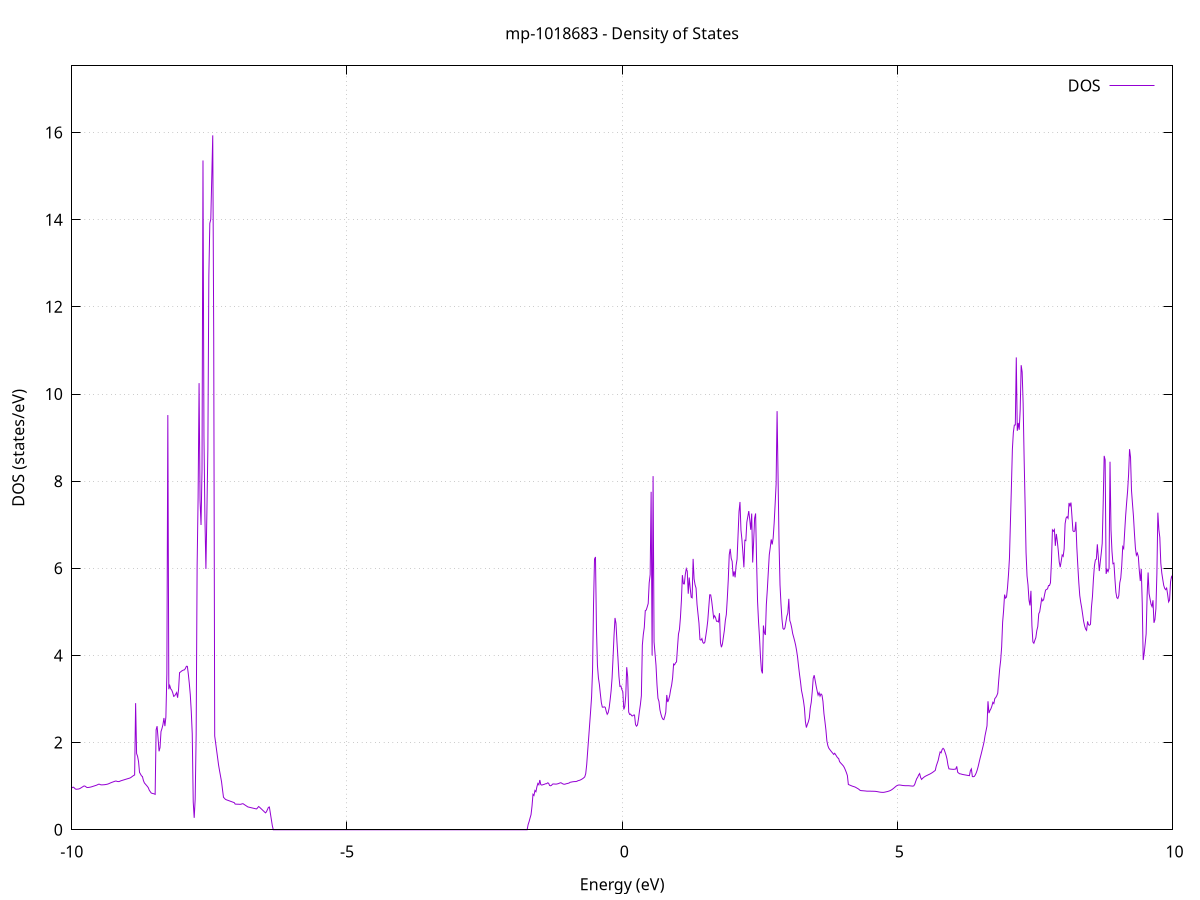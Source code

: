 set title 'mp-1018683 - Density of States'
set xlabel 'Energy (eV)'
set ylabel 'DOS (states/eV)'
set grid
set xrange [-10:10]
set yrange [0:17.530]
set xzeroaxis lt -1
set terminal png size 800,600
set output 'mp-1018683_dos_gnuplot.png'
plot '-' using 1:2 with lines title 'DOS'
-20.602400 0.000000
-20.584600 0.000000
-20.566900 0.000000
-20.549100 0.000000
-20.531400 0.000000
-20.513700 0.000000
-20.495900 0.000000
-20.478200 0.000000
-20.460400 0.000000
-20.442700 0.000000
-20.425000 0.000000
-20.407200 0.000000
-20.389500 0.000000
-20.371700 0.000000
-20.354000 0.000000
-20.336300 0.000000
-20.318500 0.000000
-20.300800 0.000000
-20.283000 0.000000
-20.265300 0.000000
-20.247600 0.000000
-20.229800 0.000000
-20.212100 0.000000
-20.194300 0.000000
-20.176600 0.000000
-20.158900 0.000000
-20.141100 0.000000
-20.123400 0.000000
-20.105600 0.000000
-20.087900 0.000000
-20.070200 0.000000
-20.052400 0.000000
-20.034700 0.000000
-20.016900 0.000000
-19.999200 0.000000
-19.981400 0.000000
-19.963700 0.000000
-19.946000 0.000000
-19.928200 0.000000
-19.910500 0.000000
-19.892700 0.000000
-19.875000 0.000000
-19.857300 0.000000
-19.839500 0.000000
-19.821800 0.000000
-19.804000 0.000000
-19.786300 0.000000
-19.768600 0.000000
-19.750800 0.000000
-19.733100 0.000000
-19.715300 0.000000
-19.697600 0.000000
-19.679900 0.000000
-19.662100 0.000000
-19.644400 0.000000
-19.626600 0.000000
-19.608900 0.000000
-19.591200 0.000000
-19.573400 0.000000
-19.555700 0.000000
-19.537900 0.000000
-19.520200 0.000000
-19.502500 0.000000
-19.484700 0.000000
-19.467000 0.000000
-19.449200 0.000000
-19.431500 0.000000
-19.413700 0.000000
-19.396000 0.000000
-19.378300 0.000000
-19.360500 0.000000
-19.342800 0.000000
-19.325000 0.000000
-19.307300 0.000000
-19.289600 0.000000
-19.271800 0.000000
-19.254100 0.000000
-19.236300 0.000000
-19.218600 0.000000
-19.200900 0.000000
-19.183100 0.000000
-19.165400 0.000000
-19.147600 0.000000
-19.129900 0.000000
-19.112200 0.000000
-19.094400 0.000000
-19.076700 0.000000
-19.058900 0.000000
-19.041200 0.000000
-19.023500 0.000000
-19.005700 0.000000
-18.988000 25.632600
-18.970200 54.754100
-18.952500 51.368100
-18.934700 82.438800
-18.917000 51.165200
-18.899300 106.281000
-18.881500 233.448600
-18.863800 123.093800
-18.846000 0.000000
-18.828300 0.000000
-18.810600 0.000000
-18.792800 0.000000
-18.775100 0.000000
-18.757300 0.000000
-18.739600 0.000000
-18.721900 0.000000
-18.704100 0.000000
-18.686400 0.000000
-18.668600 0.000000
-18.650900 0.000000
-18.633200 0.000000
-18.615400 0.000000
-18.597700 0.000000
-18.579900 0.000000
-18.562200 0.000000
-18.544500 0.000000
-18.526700 0.000000
-18.509000 0.000000
-18.491200 0.000000
-18.473500 0.000000
-18.455800 0.000000
-18.438000 0.000000
-18.420300 0.000000
-18.402500 0.000000
-18.384800 0.000000
-18.367000 0.000000
-18.349300 0.000000
-18.331600 0.000000
-18.313800 0.000000
-18.296100 0.000000
-18.278300 0.000000
-18.260600 0.000000
-18.242900 0.000000
-18.225100 0.000000
-18.207400 0.000000
-18.189600 0.000000
-18.171900 0.000000
-18.154200 0.000000
-18.136400 0.000000
-18.118700 0.000000
-18.100900 0.000000
-18.083200 0.000000
-18.065500 0.000000
-18.047700 0.000000
-18.030000 0.000000
-18.012200 0.000000
-17.994500 0.000000
-17.976800 0.000000
-17.959000 0.000000
-17.941300 0.000000
-17.923500 0.000000
-17.905800 0.000000
-17.888100 0.000000
-17.870300 0.000000
-17.852600 0.000000
-17.834800 0.000000
-17.817100 0.000000
-17.799300 0.000000
-17.781600 0.000000
-17.763900 0.000000
-17.746100 0.000000
-17.728400 0.000000
-17.710600 0.000000
-17.692900 0.000000
-17.675200 0.000000
-17.657400 0.000000
-17.639700 0.000000
-17.621900 0.000000
-17.604200 0.000000
-17.586500 0.000000
-17.568700 0.000000
-17.551000 0.000000
-17.533200 0.000000
-17.515500 0.000000
-17.497800 0.000000
-17.480000 0.000000
-17.462300 0.000000
-17.444500 0.000000
-17.426800 0.000000
-17.409100 0.000000
-17.391300 0.000000
-17.373600 0.000000
-17.355800 0.000000
-17.338100 0.000000
-17.320400 0.000000
-17.302600 0.000000
-17.284900 0.000000
-17.267100 0.000000
-17.249400 0.000000
-17.231600 0.000000
-17.213900 0.000000
-17.196200 0.000000
-17.178400 0.000000
-17.160700 0.000000
-17.142900 0.000000
-17.125200 0.000000
-17.107500 0.000000
-17.089700 0.000000
-17.072000 0.000000
-17.054200 0.000000
-17.036500 0.000000
-17.018800 0.000000
-17.001000 0.000000
-16.983300 0.000000
-16.965500 0.000000
-16.947800 0.000000
-16.930100 0.000000
-16.912300 0.000000
-16.894600 0.000000
-16.876800 0.000000
-16.859100 0.000000
-16.841400 0.000000
-16.823600 0.000000
-16.805900 0.000000
-16.788100 0.000000
-16.770400 0.000000
-16.752700 0.000000
-16.734900 0.000000
-16.717200 0.000000
-16.699400 0.000000
-16.681700 0.000000
-16.663900 0.000000
-16.646200 0.000000
-16.628500 0.000000
-16.610700 0.000000
-16.593000 0.000000
-16.575200 0.000000
-16.557500 0.000000
-16.539800 0.000000
-16.522000 0.000000
-16.504300 0.000000
-16.486500 0.000000
-16.468800 0.000000
-16.451100 0.000000
-16.433300 0.000000
-16.415600 0.000000
-16.397800 0.000000
-16.380100 0.000000
-16.362400 0.000000
-16.344600 0.000000
-16.326900 0.000000
-16.309100 0.000000
-16.291400 0.000000
-16.273700 0.000000
-16.255900 0.000000
-16.238200 0.000000
-16.220400 0.000000
-16.202700 0.000000
-16.185000 0.000000
-16.167200 0.000000
-16.149500 0.000000
-16.131700 0.000000
-16.114000 0.000000
-16.096200 0.000000
-16.078500 0.000000
-16.060800 0.000000
-16.043000 0.000000
-16.025300 0.000000
-16.007500 0.000000
-15.989800 0.000000
-15.972100 0.000000
-15.954300 0.000000
-15.936600 0.000000
-15.918800 0.000000
-15.901100 0.000000
-15.883400 0.000000
-15.865600 0.000000
-15.847900 0.000000
-15.830100 0.000000
-15.812400 0.000000
-15.794700 0.000000
-15.776900 0.000000
-15.759200 0.000000
-15.741400 0.000000
-15.723700 0.000000
-15.706000 0.000000
-15.688200 0.000000
-15.670500 0.000000
-15.652700 0.000000
-15.635000 0.000000
-15.617300 0.000000
-15.599500 0.000000
-15.581800 0.000000
-15.564000 0.000000
-15.546300 0.000000
-15.528500 0.000000
-15.510800 0.000000
-15.493100 0.000000
-15.475300 0.000000
-15.457600 0.000000
-15.439800 0.000000
-15.422100 0.000000
-15.404400 0.000000
-15.386600 0.000000
-15.368900 0.000000
-15.351100 0.000000
-15.333400 0.000000
-15.315700 0.000000
-15.297900 0.000000
-15.280200 0.000000
-15.262400 0.000000
-15.244700 0.000000
-15.227000 0.000000
-15.209200 0.000000
-15.191500 0.000000
-15.173700 0.000000
-15.156000 0.000000
-15.138300 0.000000
-15.120500 0.000000
-15.102800 0.000000
-15.085000 0.000000
-15.067300 0.000000
-15.049600 0.000000
-15.031800 0.000000
-15.014100 0.000000
-14.996300 0.000000
-14.978600 0.000000
-14.960800 0.000000
-14.943100 0.000000
-14.925400 0.000000
-14.907600 0.000000
-14.889900 0.000000
-14.872100 0.000000
-14.854400 0.000000
-14.836700 0.000000
-14.818900 0.000000
-14.801200 0.000000
-14.783400 0.000000
-14.765700 0.000000
-14.748000 0.000000
-14.730200 0.000000
-14.712500 0.000000
-14.694700 0.000000
-14.677000 0.000000
-14.659300 0.000000
-14.641500 0.000000
-14.623800 0.000000
-14.606000 0.000000
-14.588300 0.000000
-14.570600 0.000000
-14.552800 0.000000
-14.535100 0.000000
-14.517300 0.000000
-14.499600 0.000000
-14.481800 0.000000
-14.464100 0.000000
-14.446400 0.000000
-14.428600 0.000000
-14.410900 0.000000
-14.393100 0.000000
-14.375400 0.000000
-14.357700 0.000000
-14.339900 0.000000
-14.322200 0.000000
-14.304400 0.000000
-14.286700 0.000000
-14.269000 0.000000
-14.251200 0.000000
-14.233500 0.000000
-14.215700 0.000000
-14.198000 0.000000
-14.180300 0.000000
-14.162500 0.000000
-14.144800 0.000000
-14.127000 0.000000
-14.109300 0.000000
-14.091600 0.000000
-14.073800 0.000000
-14.056100 0.000000
-14.038300 0.000000
-14.020600 0.000000
-14.002900 0.000000
-13.985100 0.000000
-13.967400 0.000000
-13.949600 0.000000
-13.931900 0.000000
-13.914100 0.000000
-13.896400 0.000000
-13.878700 0.000000
-13.860900 0.000000
-13.843200 0.000000
-13.825400 0.000000
-13.807700 0.000000
-13.790000 0.000000
-13.772200 0.000000
-13.754500 0.000000
-13.736700 0.000000
-13.719000 0.000000
-13.701300 0.000000
-13.683500 0.000000
-13.665800 0.000000
-13.648000 0.000000
-13.630300 0.000000
-13.612600 0.000000
-13.594800 0.000000
-13.577100 0.000000
-13.559300 0.000000
-13.541600 0.000000
-13.523900 0.000000
-13.506100 0.000000
-13.488400 0.000000
-13.470600 0.000000
-13.452900 0.000000
-13.435200 0.000000
-13.417400 0.000000
-13.399700 0.000000
-13.381900 0.000000
-13.364200 0.000000
-13.346400 0.000000
-13.328700 0.000000
-13.311000 0.000000
-13.293200 0.000000
-13.275500 0.000000
-13.257700 0.000000
-13.240000 0.000000
-13.222300 0.000000
-13.204500 0.000000
-13.186800 0.000000
-13.169000 0.000000
-13.151300 0.000000
-13.133600 0.000000
-13.115800 0.000000
-13.098100 0.000000
-13.080300 0.000000
-13.062600 0.000000
-13.044900 0.000000
-13.027100 0.000000
-13.009400 0.000000
-12.991600 0.000000
-12.973900 0.000000
-12.956200 0.000000
-12.938400 0.000000
-12.920700 0.000000
-12.902900 0.000000
-12.885200 0.000000
-12.867500 0.000000
-12.849700 0.000000
-12.832000 0.000000
-12.814200 0.000000
-12.796500 0.000000
-12.778700 0.000000
-12.761000 0.000000
-12.743300 0.000000
-12.725500 0.000000
-12.707800 0.000000
-12.690000 0.000000
-12.672300 0.000000
-12.654600 0.000000
-12.636800 0.000000
-12.619100 0.000000
-12.601300 0.000000
-12.583600 0.000000
-12.565900 0.000000
-12.548100 0.000000
-12.530400 0.000000
-12.512600 0.000000
-12.494900 0.000000
-12.477200 0.000000
-12.459400 0.000000
-12.441700 0.000000
-12.423900 0.000000
-12.406200 0.000000
-12.388500 0.000000
-12.370700 0.000000
-12.353000 0.000000
-12.335200 0.000000
-12.317500 0.000000
-12.299800 0.000000
-12.282000 0.000000
-12.264300 0.000000
-12.246500 0.000000
-12.228800 0.000000
-12.211000 0.000000
-12.193300 0.000000
-12.175600 0.000000
-12.157800 0.000000
-12.140100 0.000000
-12.122300 0.000000
-12.104600 0.000000
-12.086900 0.000000
-12.069100 0.000000
-12.051400 0.000000
-12.033600 0.000000
-12.015900 0.000000
-11.998200 0.000000
-11.980400 0.000000
-11.962700 0.000000
-11.944900 0.000000
-11.927200 0.000000
-11.909500 0.000000
-11.891700 0.000000
-11.874000 0.000000
-11.856200 0.000000
-11.838500 0.000000
-11.820800 0.000000
-11.803000 0.000000
-11.785300 0.000000
-11.767500 0.000000
-11.749800 0.000000
-11.732100 0.000000
-11.714300 0.000000
-11.696600 0.000000
-11.678800 0.000000
-11.661100 0.000000
-11.643300 0.000000
-11.625600 0.000000
-11.607900 0.000000
-11.590100 0.000000
-11.572400 0.000000
-11.554600 0.000000
-11.536900 0.000000
-11.519200 0.000000
-11.501400 0.000000
-11.483700 0.000000
-11.465900 0.000000
-11.448200 0.000000
-11.430500 0.000000
-11.412700 0.000000
-11.395000 0.000000
-11.377200 0.000000
-11.359500 0.000000
-11.341800 0.000000
-11.324000 0.000000
-11.306300 0.000000
-11.288500 0.000000
-11.270800 0.000000
-11.253100 0.000000
-11.235300 0.000000
-11.217600 0.000000
-11.199800 0.000000
-11.182100 0.000000
-11.164400 0.000000
-11.146600 0.000000
-11.128900 0.000000
-11.111100 0.000000
-11.093400 0.000000
-11.075600 0.000000
-11.057900 0.000000
-11.040200 0.000000
-11.022400 0.000000
-11.004700 0.000000
-10.986900 0.000000
-10.969200 0.000000
-10.951500 0.000000
-10.933700 0.000000
-10.916000 0.000000
-10.898200 0.000000
-10.880500 0.000000
-10.862800 0.000000
-10.845000 0.000000
-10.827300 0.000000
-10.809500 0.000000
-10.791800 0.000000
-10.774100 0.000000
-10.756300 0.000000
-10.738600 0.000000
-10.720800 0.000000
-10.703100 0.000000
-10.685400 0.000000
-10.667600 0.000000
-10.649900 0.000000
-10.632100 0.000000
-10.614400 0.000000
-10.596600 0.000000
-10.578900 0.000000
-10.561200 0.000000
-10.543400 0.000000
-10.525700 0.000000
-10.507900 0.000000
-10.490200 0.000000
-10.472500 0.000000
-10.454700 0.000000
-10.437000 0.000000
-10.419200 0.000000
-10.401500 0.000000
-10.383800 0.000000
-10.366000 0.000000
-10.348300 0.000000
-10.330500 0.000000
-10.312800 0.000000
-10.295100 0.000000
-10.277300 0.000000
-10.259600 0.071300
-10.241800 0.350900
-10.224100 0.640000
-10.206400 0.867200
-10.188600 0.919000
-10.170900 0.863100
-10.153100 0.906400
-10.135400 0.965200
-10.117700 0.963300
-10.099900 0.932400
-10.082200 0.891700
-10.064400 0.892800
-10.046700 0.909100
-10.028900 0.925300
-10.011200 0.944000
-9.993500 0.967800
-9.975700 0.978900
-9.958000 0.966000
-9.940200 0.941900
-9.922500 0.929500
-9.904800 0.931700
-9.887000 0.933900
-9.869300 0.938100
-9.851500 0.947200
-9.833800 0.961200
-9.816100 0.975400
-9.798300 0.989600
-9.780600 1.003800
-9.762800 1.003600
-9.745100 0.987900
-9.727400 0.971400
-9.709600 0.969400
-9.691900 0.972300
-9.674100 0.976000
-9.656400 0.980600
-9.638700 0.986800
-9.620900 0.994100
-9.603200 1.001400
-9.585400 1.008700
-9.567700 1.015900
-9.550000 1.023200
-9.532200 1.033300
-9.514500 1.045500
-9.496700 1.045400
-9.479000 1.034200
-9.461200 1.030400
-9.443500 1.031500
-9.425800 1.032600
-9.408000 1.034200
-9.390300 1.037300
-9.372500 1.041400
-9.354800 1.045700
-9.337100 1.053000
-9.319300 1.062800
-9.301600 1.072800
-9.283800 1.082200
-9.266100 1.090700
-9.248400 1.099000
-9.230600 1.107300
-9.212900 1.115600
-9.195100 1.118700
-9.177400 1.110100
-9.159700 1.106300
-9.141900 1.106500
-9.124200 1.115500
-9.106400 1.124700
-9.088700 1.131500
-9.071000 1.138600
-9.053200 1.145600
-9.035500 1.152600
-9.017700 1.159600
-9.000000 1.166400
-8.982300 1.173100
-8.964500 1.179800
-8.946800 1.186500
-8.929000 1.197500
-8.911300 1.214000
-8.893500 1.230600
-8.875800 1.246200
-8.858100 1.258100
-8.840300 2.905600
-8.822600 1.749700
-8.804800 1.686100
-8.787100 1.565800
-8.769400 1.318300
-8.751600 1.278300
-8.733900 1.238300
-8.716100 1.220600
-8.698400 1.128700
-8.680700 1.075200
-8.662900 1.048900
-8.645200 1.022500
-8.627400 0.996100
-8.609700 0.965000
-8.592000 0.908200
-8.574200 0.875000
-8.556500 0.843600
-8.538700 0.835300
-8.521000 0.829900
-8.503300 0.824500
-8.485500 0.812700
-8.467800 2.294500
-8.450000 2.377400
-8.432300 2.101800
-8.414600 1.800900
-8.396800 1.885700
-8.379100 2.252600
-8.361300 2.324200
-8.343600 2.414100
-8.325800 2.564500
-8.308100 2.377500
-8.290400 2.587000
-8.272600 3.574400
-8.254900 9.517200
-8.237100 3.225300
-8.219400 3.308000
-8.201700 3.233200
-8.183900 3.205000
-8.166200 3.146800
-8.148400 3.061400
-8.130700 3.074200
-8.113000 3.110000
-8.095200 3.148500
-8.077500 3.030100
-8.059700 3.221900
-8.042000 3.606400
-8.024300 3.620400
-8.006500 3.640800
-7.988800 3.654400
-7.971000 3.665400
-7.953300 3.670100
-7.935600 3.701600
-7.917800 3.752100
-7.900100 3.749800
-7.882300 3.570100
-7.864600 3.355500
-7.846900 3.100000
-7.829100 2.718000
-7.811400 2.205100
-7.793600 0.638900
-7.775900 0.274400
-7.758100 0.705000
-7.740400 2.178000
-7.722700 6.057500
-7.704900 7.622200
-7.687200 10.249300
-7.669400 7.548200
-7.651700 6.994300
-7.634000 8.248400
-7.616200 15.358700
-7.598500 9.040100
-7.580700 7.145400
-7.563000 5.986100
-7.545300 7.278700
-7.527500 8.736100
-7.509800 12.707900
-7.492000 13.916200
-7.474300 14.012300
-7.456600 14.965400
-7.438800 15.936100
-7.421100 11.296000
-7.403300 2.153000
-7.385600 1.984900
-7.367900 1.816700
-7.350100 1.648500
-7.332400 1.480700
-7.314600 1.351200
-7.296900 1.227300
-7.279200 1.103300
-7.261400 0.919200
-7.243700 0.746000
-7.225900 0.722100
-7.208200 0.698300
-7.190400 0.687900
-7.172700 0.679700
-7.155000 0.671600
-7.137200 0.663500
-7.119500 0.655400
-7.101700 0.647300
-7.084000 0.639100
-7.066300 0.631000
-7.048500 0.622900
-7.030800 0.589100
-7.013000 0.588100
-6.995300 0.587100
-6.977600 0.586200
-6.959800 0.585200
-6.942100 0.584200
-6.924300 0.586100
-6.906600 0.596000
-6.888900 0.598200
-6.871100 0.583300
-6.853400 0.568400
-6.835600 0.553600
-6.817900 0.538700
-6.800200 0.524200
-6.782400 0.518900
-6.764700 0.513600
-6.746900 0.508200
-6.729200 0.502900
-6.711400 0.497600
-6.693700 0.492200
-6.676000 0.486900
-6.658200 0.481600
-6.640500 0.478900
-6.622700 0.506300
-6.605000 0.533800
-6.587300 0.516400
-6.569500 0.495000
-6.551800 0.473600
-6.534000 0.452300
-6.516300 0.430900
-6.498600 0.409500
-6.480800 0.388200
-6.463100 0.412500
-6.445300 0.463200
-6.427600 0.514000
-6.409900 0.522800
-6.392100 0.380500
-6.374400 0.238200
-6.356600 0.095800
-6.338900 0.000000
-6.321200 0.000000
-6.303400 0.000000
-6.285700 0.000000
-6.267900 0.000000
-6.250200 0.000000
-6.232500 0.000000
-6.214700 0.000000
-6.197000 0.000000
-6.179200 0.000000
-6.161500 0.000000
-6.143700 0.000000
-6.126000 0.000000
-6.108300 0.000000
-6.090500 0.000000
-6.072800 0.000000
-6.055000 0.000000
-6.037300 0.000000
-6.019600 0.000000
-6.001800 0.000000
-5.984100 0.000000
-5.966300 0.000000
-5.948600 0.000000
-5.930900 0.000000
-5.913100 0.000000
-5.895400 0.000000
-5.877600 0.000000
-5.859900 0.000000
-5.842200 0.000000
-5.824400 0.000000
-5.806700 0.000000
-5.788900 0.000000
-5.771200 0.000000
-5.753500 0.000000
-5.735700 0.000000
-5.718000 0.000000
-5.700200 0.000000
-5.682500 0.000000
-5.664800 0.000000
-5.647000 0.000000
-5.629300 0.000000
-5.611500 0.000000
-5.593800 0.000000
-5.576000 0.000000
-5.558300 0.000000
-5.540600 0.000000
-5.522800 0.000000
-5.505100 0.000000
-5.487300 0.000000
-5.469600 0.000000
-5.451900 0.000000
-5.434100 0.000000
-5.416400 0.000000
-5.398600 0.000000
-5.380900 0.000000
-5.363200 0.000000
-5.345400 0.000000
-5.327700 0.000000
-5.309900 0.000000
-5.292200 0.000000
-5.274500 0.000000
-5.256700 0.000000
-5.239000 0.000000
-5.221200 0.000000
-5.203500 0.000000
-5.185800 0.000000
-5.168000 0.000000
-5.150300 0.000000
-5.132500 0.000000
-5.114800 0.000000
-5.097100 0.000000
-5.079300 0.000000
-5.061600 0.000000
-5.043800 0.000000
-5.026100 0.000000
-5.008300 0.000000
-4.990600 0.000000
-4.972900 0.000000
-4.955100 0.000000
-4.937400 0.000000
-4.919600 0.000000
-4.901900 0.000000
-4.884200 0.000000
-4.866400 0.000000
-4.848700 0.000000
-4.830900 0.000000
-4.813200 0.000000
-4.795500 0.000000
-4.777700 0.000000
-4.760000 0.000000
-4.742200 0.000000
-4.724500 0.000000
-4.706800 0.000000
-4.689000 0.000000
-4.671300 0.000000
-4.653500 0.000000
-4.635800 0.000000
-4.618100 0.000000
-4.600300 0.000000
-4.582600 0.000000
-4.564800 0.000000
-4.547100 0.000000
-4.529400 0.000000
-4.511600 0.000000
-4.493900 0.000000
-4.476100 0.000000
-4.458400 0.000000
-4.440600 0.000000
-4.422900 0.000000
-4.405200 0.000000
-4.387400 0.000000
-4.369700 0.000000
-4.351900 0.000000
-4.334200 0.000000
-4.316500 0.000000
-4.298700 0.000000
-4.281000 0.000000
-4.263200 0.000000
-4.245500 0.000000
-4.227800 0.000000
-4.210000 0.000000
-4.192300 0.000000
-4.174500 0.000000
-4.156800 0.000000
-4.139100 0.000000
-4.121300 0.000000
-4.103600 0.000000
-4.085800 0.000000
-4.068100 0.000000
-4.050400 0.000000
-4.032600 0.000000
-4.014900 0.000000
-3.997100 0.000000
-3.979400 0.000000
-3.961700 0.000000
-3.943900 0.000000
-3.926200 0.000000
-3.908400 0.000000
-3.890700 0.000000
-3.872900 0.000000
-3.855200 0.000000
-3.837500 0.000000
-3.819700 0.000000
-3.802000 0.000000
-3.784200 0.000000
-3.766500 0.000000
-3.748800 0.000000
-3.731000 0.000000
-3.713300 0.000000
-3.695500 0.000000
-3.677800 0.000000
-3.660100 0.000000
-3.642300 0.000000
-3.624600 0.000000
-3.606800 0.000000
-3.589100 0.000000
-3.571400 0.000000
-3.553600 0.000000
-3.535900 0.000000
-3.518100 0.000000
-3.500400 0.000000
-3.482700 0.000000
-3.464900 0.000000
-3.447200 0.000000
-3.429400 0.000000
-3.411700 0.000000
-3.394000 0.000000
-3.376200 0.000000
-3.358500 0.000000
-3.340700 0.000000
-3.323000 0.000000
-3.305200 0.000000
-3.287500 0.000000
-3.269800 0.000000
-3.252000 0.000000
-3.234300 0.000000
-3.216500 0.000000
-3.198800 0.000000
-3.181100 0.000000
-3.163300 0.000000
-3.145600 0.000000
-3.127800 0.000000
-3.110100 0.000000
-3.092400 0.000000
-3.074600 0.000000
-3.056900 0.000000
-3.039100 0.000000
-3.021400 0.000000
-3.003700 0.000000
-2.985900 0.000000
-2.968200 0.000000
-2.950400 0.000000
-2.932700 0.000000
-2.915000 0.000000
-2.897200 0.000000
-2.879500 0.000000
-2.861700 0.000000
-2.844000 0.000000
-2.826300 0.000000
-2.808500 0.000000
-2.790800 0.000000
-2.773000 0.000000
-2.755300 0.000000
-2.737500 0.000000
-2.719800 0.000000
-2.702100 0.000000
-2.684300 0.000000
-2.666600 0.000000
-2.648800 0.000000
-2.631100 0.000000
-2.613400 0.000000
-2.595600 0.000000
-2.577900 0.000000
-2.560100 0.000000
-2.542400 0.000000
-2.524700 0.000000
-2.506900 0.000000
-2.489200 0.000000
-2.471400 0.000000
-2.453700 0.000000
-2.436000 0.000000
-2.418200 0.000000
-2.400500 0.000000
-2.382700 0.000000
-2.365000 0.000000
-2.347300 0.000000
-2.329500 0.000000
-2.311800 0.000000
-2.294000 0.000000
-2.276300 0.000000
-2.258500 0.000000
-2.240800 0.000000
-2.223100 0.000000
-2.205300 0.000000
-2.187600 0.000000
-2.169800 0.000000
-2.152100 0.000000
-2.134400 0.000000
-2.116600 0.000000
-2.098900 0.000000
-2.081100 0.000000
-2.063400 0.000000
-2.045700 0.000000
-2.027900 0.000000
-2.010200 0.000000
-1.992400 0.000000
-1.974700 0.000000
-1.957000 0.000000
-1.939200 0.000000
-1.921500 0.000000
-1.903700 0.000000
-1.886000 0.000000
-1.868300 0.000000
-1.850500 0.000000
-1.832800 0.000000
-1.815000 0.000000
-1.797300 0.000000
-1.779600 0.000000
-1.761800 0.000000
-1.744100 0.000000
-1.726300 0.000000
-1.708600 0.117200
-1.690800 0.186800
-1.673100 0.270600
-1.655400 0.347800
-1.637600 0.543700
-1.619900 0.813700
-1.602100 0.787600
-1.584400 0.901600
-1.566700 0.873500
-1.548900 0.987400
-1.531200 1.064000
-1.513400 1.033400
-1.495700 1.141400
-1.478000 1.036100
-1.460200 1.025300
-1.442500 1.033100
-1.424700 1.039000
-1.407000 1.047700
-1.389300 1.056400
-1.371500 1.058400
-1.353800 1.077500
-1.336000 1.067500
-1.318300 1.016400
-1.300600 1.009600
-1.282800 1.020600
-1.265100 1.047000
-1.247300 1.051400
-1.229600 1.050000
-1.211900 1.047700
-1.194100 1.048500
-1.176400 1.053400
-1.158600 1.059500
-1.140900 1.069000
-1.123100 1.078700
-1.105400 1.075400
-1.087700 1.060200
-1.069900 1.049100
-1.052200 1.044200
-1.034400 1.047900
-1.016700 1.056200
-0.999000 1.060800
-0.981200 1.066500
-0.963500 1.073100
-0.945700 1.089900
-0.928000 1.093100
-0.910300 1.098800
-0.892500 1.102200
-0.874800 1.105100
-0.857000 1.106700
-0.839300 1.107100
-0.821600 1.112900
-0.803800 1.125800
-0.786100 1.131100
-0.768300 1.137700
-0.750600 1.148400
-0.732900 1.161200
-0.715100 1.174900
-0.697400 1.192300
-0.679600 1.213600
-0.661900 1.287300
-0.644200 1.493400
-0.626400 1.805800
-0.608700 2.102900
-0.590900 2.411600
-0.573200 2.717200
-0.555400 3.047100
-0.537700 3.658800
-0.520000 5.163300
-0.502200 6.212100
-0.484500 6.260000
-0.466700 4.618900
-0.449000 3.774200
-0.431300 3.488800
-0.413500 3.333400
-0.395800 3.118500
-0.378000 2.917800
-0.360300 2.814700
-0.342600 2.813100
-0.324800 2.821200
-0.307100 2.809500
-0.289300 2.718800
-0.271600 2.650200
-0.253900 2.686400
-0.236100 2.798000
-0.218400 2.980000
-0.200600 3.188400
-0.182900 3.483000
-0.165200 3.951300
-0.147400 4.460400
-0.129700 4.861100
-0.111900 4.736600
-0.094200 4.313200
-0.076500 3.946000
-0.058700 3.527500
-0.041000 3.290100
-0.023200 3.299800
-0.005500 3.221000
0.012300 3.167000
0.030000 2.760000
0.047700 2.827600
0.065500 3.068800
0.083200 3.730900
0.101000 3.506100
0.118700 2.701800
0.136400 2.645900
0.154200 2.653800
0.171900 2.617800
0.189700 2.612600
0.207400 2.631900
0.225100 2.633300
0.242900 2.416500
0.260600 2.377500
0.278400 2.404800
0.296100 2.538300
0.313800 2.714700
0.331600 2.872900
0.349300 3.075500
0.367100 4.237500
0.384800 4.484800
0.402500 4.645000
0.420300 5.028800
0.438000 5.042500
0.455800 5.115100
0.473500 5.191700
0.491200 5.663600
0.509000 5.855500
0.526700 7.756100
0.544500 3.999400
0.562200 8.114800
0.580000 4.309500
0.597700 4.040500
0.615400 3.770400
0.633200 3.327900
0.650900 3.016700
0.668700 2.947300
0.686400 2.754500
0.704100 2.656600
0.721900 2.582100
0.739600 2.538000
0.757400 2.527600
0.775100 2.599300
0.792800 2.696400
0.810600 3.093400
0.828300 2.931400
0.846100 2.988500
0.863800 3.078600
0.881500 3.213700
0.899300 3.321200
0.917000 3.485600
0.934800 3.803300
0.952500 3.784700
0.970200 3.830500
0.988000 3.852300
1.005700 4.182500
1.023500 4.490200
1.041200 4.595600
1.058900 4.867100
1.076700 5.257300
1.094400 5.843600
1.112200 5.645800
1.129900 5.641900
1.147700 5.860400
1.165400 5.991500
1.183100 5.935500
1.200900 5.417300
1.218600 5.789000
1.236400 5.547900
1.254100 5.337100
1.271800 5.322600
1.289600 6.216600
1.307300 5.757600
1.325100 5.622200
1.342800 5.546400
1.360500 5.174600
1.378300 4.954400
1.396000 4.739700
1.413800 4.364600
1.431500 4.350900
1.449200 4.386700
1.467000 4.299000
1.484700 4.278100
1.502500 4.304200
1.520200 4.451400
1.537900 4.606200
1.555700 4.797000
1.573400 5.093600
1.591200 5.392300
1.608900 5.390600
1.626700 5.252900
1.644400 5.065200
1.662100 4.861900
1.679900 4.911500
1.697600 4.866500
1.715400 4.784300
1.733100 4.787000
1.750800 4.769900
1.768600 4.970500
1.786300 4.293400
1.804100 4.189000
1.821800 4.261400
1.839500 4.419900
1.857300 4.575300
1.875000 4.801700
1.892800 4.939300
1.910500 5.302600
1.928200 5.734100
1.946000 6.311700
1.963700 6.446500
1.981500 6.231300
1.999200 6.157100
2.016900 5.812300
2.034700 5.930000
2.052400 5.792700
2.070200 6.060000
2.087900 6.209700
2.105600 6.745600
2.123400 7.298500
2.141100 7.522600
2.158900 6.878000
2.176600 6.655500
2.194400 6.358500
2.212100 6.022200
2.229800 6.644800
2.247600 6.634900
2.265300 7.055000
2.283100 7.187600
2.300800 7.313900
2.318500 7.119800
2.336300 6.884200
2.354000 7.256500
2.371800 6.132600
2.389500 6.621400
2.407200 7.152200
2.425000 7.258700
2.442700 6.178000
2.460500 5.243300
2.478200 4.777500
2.495900 4.416900
2.513700 3.963800
2.531400 3.658500
2.549200 3.588800
2.566900 4.687200
2.584600 4.523100
2.602400 4.471200
2.620100 5.168000
2.637900 5.511000
2.655600 5.914200
2.673300 6.309600
2.691100 6.475500
2.708800 6.662700
2.726600 6.547500
2.744300 6.698400
2.762100 7.039400
2.779800 7.471500
2.797500 7.929100
2.815300 9.607400
2.833000 8.117200
2.850800 6.580200
2.868500 5.620800
2.886200 5.180500
2.904000 4.832700
2.921700 4.620200
2.939500 4.599100
2.957200 4.631600
2.974900 4.764500
2.992700 4.899300
3.010400 4.971200
3.028200 5.300200
3.045900 4.804400
3.063600 4.734100
3.081400 4.630500
3.099100 4.500300
3.116900 4.418500
3.134600 4.332300
3.152300 4.235600
3.170100 4.110400
3.187800 3.956300
3.205600 3.751600
3.223300 3.562900
3.241000 3.394300
3.258800 3.197100
3.276500 3.088400
3.294300 2.962700
3.312000 2.795900
3.329800 2.480800
3.347500 2.346000
3.365200 2.416500
3.383000 2.475300
3.400700 2.562400
3.418500 2.794700
3.436200 2.925500
3.453900 3.166400
3.471700 3.474600
3.489400 3.546800
3.507200 3.426200
3.524900 3.298600
3.542600 3.189300
3.560400 3.090900
3.578100 3.145900
3.595900 3.065900
3.613600 3.117000
3.631300 3.090300
3.649100 2.943600
3.666800 2.665400
3.684600 2.486400
3.702300 2.293600
3.720000 2.038100
3.737800 1.930500
3.755500 1.872100
3.773300 1.841200
3.791000 1.811700
3.808700 1.783800
3.826500 1.757400
3.844200 1.729300
3.862000 1.755800
3.879700 1.722100
3.897500 1.685100
3.915200 1.651000
3.932900 1.638100
3.950700 1.564300
3.968400 1.536400
3.986200 1.512200
4.003900 1.487700
4.021600 1.461400
4.039400 1.421300
4.057100 1.368500
4.074900 1.311100
4.092600 1.243200
4.110300 1.039200
4.128100 1.030000
4.145800 1.020500
4.163600 1.011000
4.181300 1.001500
4.199000 0.994500
4.216800 0.987600
4.234500 0.979300
4.252300 0.966800
4.270000 0.953600
4.287700 0.941200
4.305500 0.924800
4.323200 0.905100
4.341000 0.899300
4.358700 0.896900
4.376400 0.895500
4.394200 0.893400
4.411900 0.891300
4.429700 0.889400
4.447400 0.885600
4.465200 0.885700
4.482900 0.885700
4.500600 0.885600
4.518400 0.885200
4.536100 0.884600
4.553900 0.884200
4.571600 0.883500
4.589300 0.882700
4.607100 0.881200
4.624800 0.877700
4.642600 0.873700
4.660300 0.869200
4.678000 0.865100
4.695800 0.861600
4.713500 0.859500
4.731300 0.859100
4.749000 0.858700
4.766700 0.862200
4.784500 0.867100
4.802200 0.872500
4.820000 0.877600
4.837700 0.884100
4.855400 0.891400
4.873200 0.901100
4.890900 0.913400
4.908700 0.928400
4.926400 0.945400
4.944100 0.963800
4.961900 0.983600
4.979600 1.002600
4.997400 1.016400
5.015100 1.024900
5.032900 1.027900
5.050600 1.026200
5.068300 1.023100
5.086100 1.019100
5.103800 1.015700
5.121600 1.013600
5.139300 1.012200
5.157000 1.011700
5.174800 1.012100
5.192500 1.011700
5.210300 1.010500
5.228000 1.008400
5.245700 1.005800
5.263500 1.003500
5.281200 1.001600
5.299000 1.007800
5.316700 1.043300
5.334400 1.111300
5.352200 1.171800
5.369900 1.205600
5.387700 1.258500
5.405400 1.289300
5.423100 1.201400
5.440900 1.155700
5.458600 1.179500
5.476400 1.199400
5.494100 1.216100
5.511800 1.230300
5.529600 1.241300
5.547300 1.252300
5.565100 1.263400
5.582800 1.274000
5.600600 1.285400
5.618300 1.298300
5.636000 1.312500
5.653800 1.328300
5.671500 1.345600
5.689300 1.362300
5.707000 1.460400
5.724700 1.527700
5.742500 1.593300
5.760200 1.697700
5.778000 1.786600
5.795700 1.766700
5.813400 1.840800
5.831200 1.869000
5.848900 1.846000
5.866700 1.782600
5.884400 1.715600
5.902100 1.627300
5.919900 1.486500
5.937600 1.398700
5.955400 1.394900
5.973100 1.391600
5.990800 1.389100
6.008600 1.387200
6.026300 1.386700
6.044100 1.390500
6.061800 1.393400
6.079600 1.454700
6.097300 1.319500
6.115000 1.300600
6.132800 1.284900
6.150500 1.282600
6.168300 1.275300
6.186000 1.269500
6.203700 1.265000
6.221500 1.260900
6.239200 1.257000
6.257000 1.252700
6.274700 1.248800
6.292400 1.245200
6.310200 1.242200
6.327900 1.357700
6.345700 1.396800
6.363400 1.220700
6.381100 1.217500
6.398900 1.224400
6.416600 1.258600
6.434400 1.307400
6.452100 1.373900
6.469800 1.456500
6.487600 1.553900
6.505300 1.648300
6.523100 1.735000
6.540800 1.826400
6.558500 1.920600
6.576300 2.017600
6.594000 2.161400
6.611800 2.270100
6.629500 2.384600
6.647300 2.949100
6.665000 2.676800
6.682700 2.736000
6.700500 2.777100
6.718200 2.839000
6.736000 2.925000
6.753700 2.896100
6.771400 3.010300
6.789200 3.036700
6.806900 3.077000
6.824700 3.134700
6.842400 3.430300
6.860100 3.694300
6.877900 3.887900
6.895600 4.195000
6.913400 4.763300
6.931100 5.029500
6.948800 5.396100
6.966600 5.316100
6.984300 5.341800
7.002100 5.555000
7.019800 5.855100
7.037500 6.234100
7.055300 7.066600
7.073000 7.872500
7.090800 8.734300
7.108500 9.119600
7.126200 9.286400
7.144000 9.289600
7.161700 10.840400
7.179500 9.155500
7.197200 9.336300
7.215000 9.179000
7.232700 9.647400
7.250400 10.661800
7.268200 10.504300
7.285900 9.789500
7.303700 8.543600
7.321400 7.489300
7.339100 6.358700
7.356900 5.825400
7.374600 5.618400
7.392400 5.272000
7.410100 5.147600
7.427800 5.483900
7.445600 4.686900
7.463300 4.310500
7.481100 4.280400
7.498800 4.348300
7.516500 4.407400
7.534300 4.570900
7.552000 4.662600
7.569800 4.955900
7.587500 5.005300
7.605200 5.148900
7.623000 5.303900
7.640700 5.253000
7.658500 5.280500
7.676200 5.397200
7.693900 5.499600
7.711700 5.515600
7.729400 5.528200
7.747200 5.604400
7.764900 5.604800
7.782700 5.668200
7.800400 6.150000
7.818100 6.880900
7.835900 6.850400
7.853600 6.889300
7.871400 6.516100
7.889100 6.789600
7.906800 6.624500
7.924600 6.405000
7.942300 6.142000
7.960100 6.027000
7.977800 6.163000
7.995500 6.306600
8.013300 6.275700
8.031000 6.444100
8.048800 7.024900
8.066500 7.154800
8.084200 7.184500
8.102000 7.148400
8.119700 7.500300
8.137500 7.435200
8.155200 7.508800
8.172900 7.195800
8.190700 6.861400
8.208400 6.842700
8.226200 6.856200
8.243900 7.066500
8.261600 6.483900
8.279400 6.061700
8.297100 5.681300
8.314900 5.375400
8.332600 5.218200
8.350400 5.090000
8.368100 4.935100
8.385800 4.779800
8.403600 4.677500
8.421300 4.605700
8.439100 4.576300
8.456800 4.781300
8.474500 4.704800
8.492300 4.693200
8.510000 4.716000
8.527800 5.111300
8.545500 5.351000
8.563200 5.749100
8.581000 6.053300
8.598700 6.191700
8.616500 6.209800
8.634200 6.551000
8.651900 6.260500
8.669700 5.937200
8.687400 6.145600
8.705200 6.343300
8.722900 6.573500
8.740600 7.489100
8.758400 8.580000
8.776100 8.488700
8.793900 5.871800
8.811600 5.975100
8.829300 5.924700
8.847100 6.002000
8.864800 8.445200
8.882600 6.883100
8.900300 6.390000
8.918100 6.105700
8.935800 6.119100
8.953500 5.763100
8.971300 5.451700
8.989000 5.326600
9.006800 5.307100
9.024500 5.373300
9.042200 5.668100
9.060000 5.775600
9.077700 6.060000
9.095500 6.495600
9.113200 6.452900
9.130900 6.835700
9.148700 7.207800
9.166400 7.504100
9.184200 7.770600
9.201900 8.144300
9.219600 8.734300
9.237400 8.549800
9.255100 7.785600
9.272900 7.481600
9.290600 7.195200
9.308300 6.807600
9.326100 6.464600
9.343800 6.300100
9.361600 6.349600
9.379300 6.269400
9.397000 5.946800
9.414800 5.708600
9.432500 5.984400
9.450300 5.202600
9.468000 3.896200
9.485800 4.052300
9.503500 4.268200
9.521200 4.496300
9.539000 5.376500
9.556700 5.904700
9.574500 5.418500
9.592200 5.295500
9.609900 5.174800
9.627700 5.122200
9.645400 5.267400
9.663200 4.749700
9.680900 4.823800
9.698600 5.072400
9.716400 5.879900
9.734100 7.277300
9.751900 6.894600
9.769600 6.707700
9.787300 6.122000
9.805100 5.894200
9.822800 5.745700
9.840600 5.608700
9.858300 5.538500
9.876000 5.510400
9.893800 5.546600
9.911500 5.402600
9.929300 5.229000
9.947000 5.271700
9.964800 5.692400
9.982500 5.809500
10.000200 5.766400
10.018000 5.669100
10.035700 5.592100
10.053500 5.584800
10.071200 5.340400
10.088900 5.295900
10.106700 5.240600
10.124400 5.228000
10.142200 5.083500
10.159900 4.964600
10.177600 4.795600
10.195400 4.586200
10.213100 4.466100
10.230900 4.393300
10.248600 4.465500
10.266300 4.473900
10.284100 4.657100
10.301800 4.361400
10.319600 4.670100
10.337300 3.772700
10.355000 3.878600
10.372800 3.997500
10.390500 4.498600
10.408300 5.275500
10.426000 4.869400
10.443700 4.427000
10.461500 3.002800
10.479200 3.029600
10.497000 1.673100
10.514700 1.634600
10.532500 1.610800
10.550200 1.600700
10.567900 1.576200
10.585700 1.580800
10.603400 1.584300
10.621200 1.457800
10.638900 1.349200
10.656600 1.247500
10.674400 1.218100
10.692100 1.198800
10.709900 1.183400
10.727600 1.176400
10.745300 1.172200
10.763100 1.169600
10.780800 1.169100
10.798600 1.167800
10.816300 1.162900
10.834000 1.157900
10.851800 1.153000
10.869500 1.148100
10.887300 1.164600
10.905000 1.215500
10.922700 1.214100
10.940500 1.212800
10.958200 1.211600
10.976000 1.211900
10.993700 1.206100
11.011400 1.204800
11.029200 1.226300
11.046900 1.184300
11.064700 1.224300
11.082400 1.266800
11.100200 1.319700
11.117900 1.373100
11.135600 1.428600
11.153400 1.487900
11.171100 1.554900
11.188900 1.628100
11.206600 1.707500
11.224300 1.793200
11.242100 1.917900
11.259800 1.894200
11.277600 1.881400
11.295300 1.863700
11.313000 1.871900
11.330800 1.880900
11.348500 1.903000
11.366300 1.932500
11.384000 1.947800
11.401700 1.944800
11.419500 1.856000
11.437200 1.808700
11.455000 1.757200
11.472700 1.792200
11.490400 1.802400
11.508200 1.827100
11.525900 1.864900
11.543700 1.915600
11.561400 1.976500
11.579100 2.037600
11.596900 1.986900
11.614600 2.007800
11.632400 2.030500
11.650100 2.308900
11.667900 2.297500
11.685600 2.305000
11.703300 2.328700
11.721100 2.374600
11.738800 2.517800
11.756600 2.731200
11.774300 3.008200
11.792000 3.173800
11.809800 3.255900
11.827500 3.360500
11.845300 3.480700
11.863000 3.605500
11.880700 3.861600
11.898500 4.133600
11.916200 3.434600
11.934000 3.350100
11.951700 3.279300
11.969400 3.245600
11.987200 3.225200
12.004900 3.179900
12.022700 3.088300
12.040400 3.003300
12.058100 2.961100
12.075900 2.853600
12.093600 2.728800
12.111400 2.706900
12.129100 2.706100
12.146800 2.721700
12.164600 2.819800
12.182300 3.064400
12.200100 3.128700
12.217800 3.234600
12.235600 3.326300
12.253300 3.688900
12.271000 3.971400
12.288800 4.578100
12.306500 4.182000
12.324300 4.087200
12.342000 4.020800
12.359700 3.983300
12.377500 3.955700
12.395200 4.023200
12.413000 3.766400
12.430700 3.511900
12.448400 3.340700
12.466200 3.186700
12.483900 3.121500
12.501700 3.046400
12.519400 2.990500
12.537100 2.926600
12.554900 2.862500
12.572600 2.801100
12.590400 2.737900
12.608100 2.637500
12.625800 2.486500
12.643600 2.355000
12.661300 2.186400
12.679100 2.002900
12.696800 1.826100
12.714500 1.674500
12.732300 1.509600
12.750000 1.377400
12.767800 1.049700
12.785500 0.808200
12.803300 0.650000
12.821000 0.543100
12.838700 0.467000
12.856500 0.573400
12.874200 0.578900
12.892000 0.320700
12.909700 0.300800
12.927400 0.282400
12.945200 0.262400
12.962900 0.239400
12.980700 0.218600
12.998400 0.199400
13.016100 0.178800
13.033900 0.156400
13.051600 0.144400
13.069400 0.135900
13.087100 0.127500
13.104800 0.119200
13.122600 0.111000
13.140300 0.102900
13.158100 0.094800
13.175800 0.086900
13.193500 0.078800
13.211300 0.056300
13.229000 0.035900
13.246800 0.017600
13.264500 0.001400
13.282200 0.000000
13.300000 0.000000
13.317700 0.000000
13.335500 0.000000
13.353200 0.000000
13.371000 0.000000
13.388700 0.000000
13.406400 0.000000
13.424200 0.000000
13.441900 0.000000
13.459700 0.000000
13.477400 0.000000
13.495100 0.000000
13.512900 0.000000
13.530600 0.000000
13.548400 0.000000
13.566100 0.000000
13.583800 0.000000
13.601600 0.000000
13.619300 0.000000
13.637100 0.000000
13.654800 0.000000
13.672500 0.000000
13.690300 0.000000
13.708000 0.000000
13.725800 0.000000
13.743500 0.000000
13.761200 0.000000
13.779000 0.000000
13.796700 0.000000
13.814500 0.000000
13.832200 0.000000
13.849900 0.000000
13.867700 0.000000
13.885400 0.000000
13.903200 0.000000
13.920900 0.000000
13.938700 0.000000
13.956400 0.000000
13.974100 0.000000
13.991900 0.000000
14.009600 0.000000
14.027400 0.000000
14.045100 0.000000
14.062800 0.000000
14.080600 0.000000
14.098300 0.000000
14.116100 0.000000
14.133800 0.000000
14.151500 0.000000
14.169300 0.000000
14.187000 0.000000
14.204800 0.000000
14.222500 0.000000
14.240200 0.000000
14.258000 0.000000
14.275700 0.000000
14.293500 0.000000
14.311200 0.000000
14.328900 0.000000
14.346700 0.000000
14.364400 0.000000
14.382200 0.000000
14.399900 0.000000
14.417700 0.000000
14.435400 0.000000
14.453100 0.000000
14.470900 0.000000
14.488600 0.000000
14.506400 0.000000
14.524100 0.000000
14.541800 0.000000
14.559600 0.000000
14.577300 0.000000
14.595100 0.000000
14.612800 0.000000
14.630500 0.000000
14.648300 0.000000
14.666000 0.000000
14.683800 0.000000
14.701500 0.000000
14.719200 0.000000
14.737000 0.000000
14.754700 0.000000
14.772500 0.000000
14.790200 0.000000
14.807900 0.000000
14.825700 0.000000
14.843400 0.000000
14.861200 0.000000
14.878900 0.000000
e
